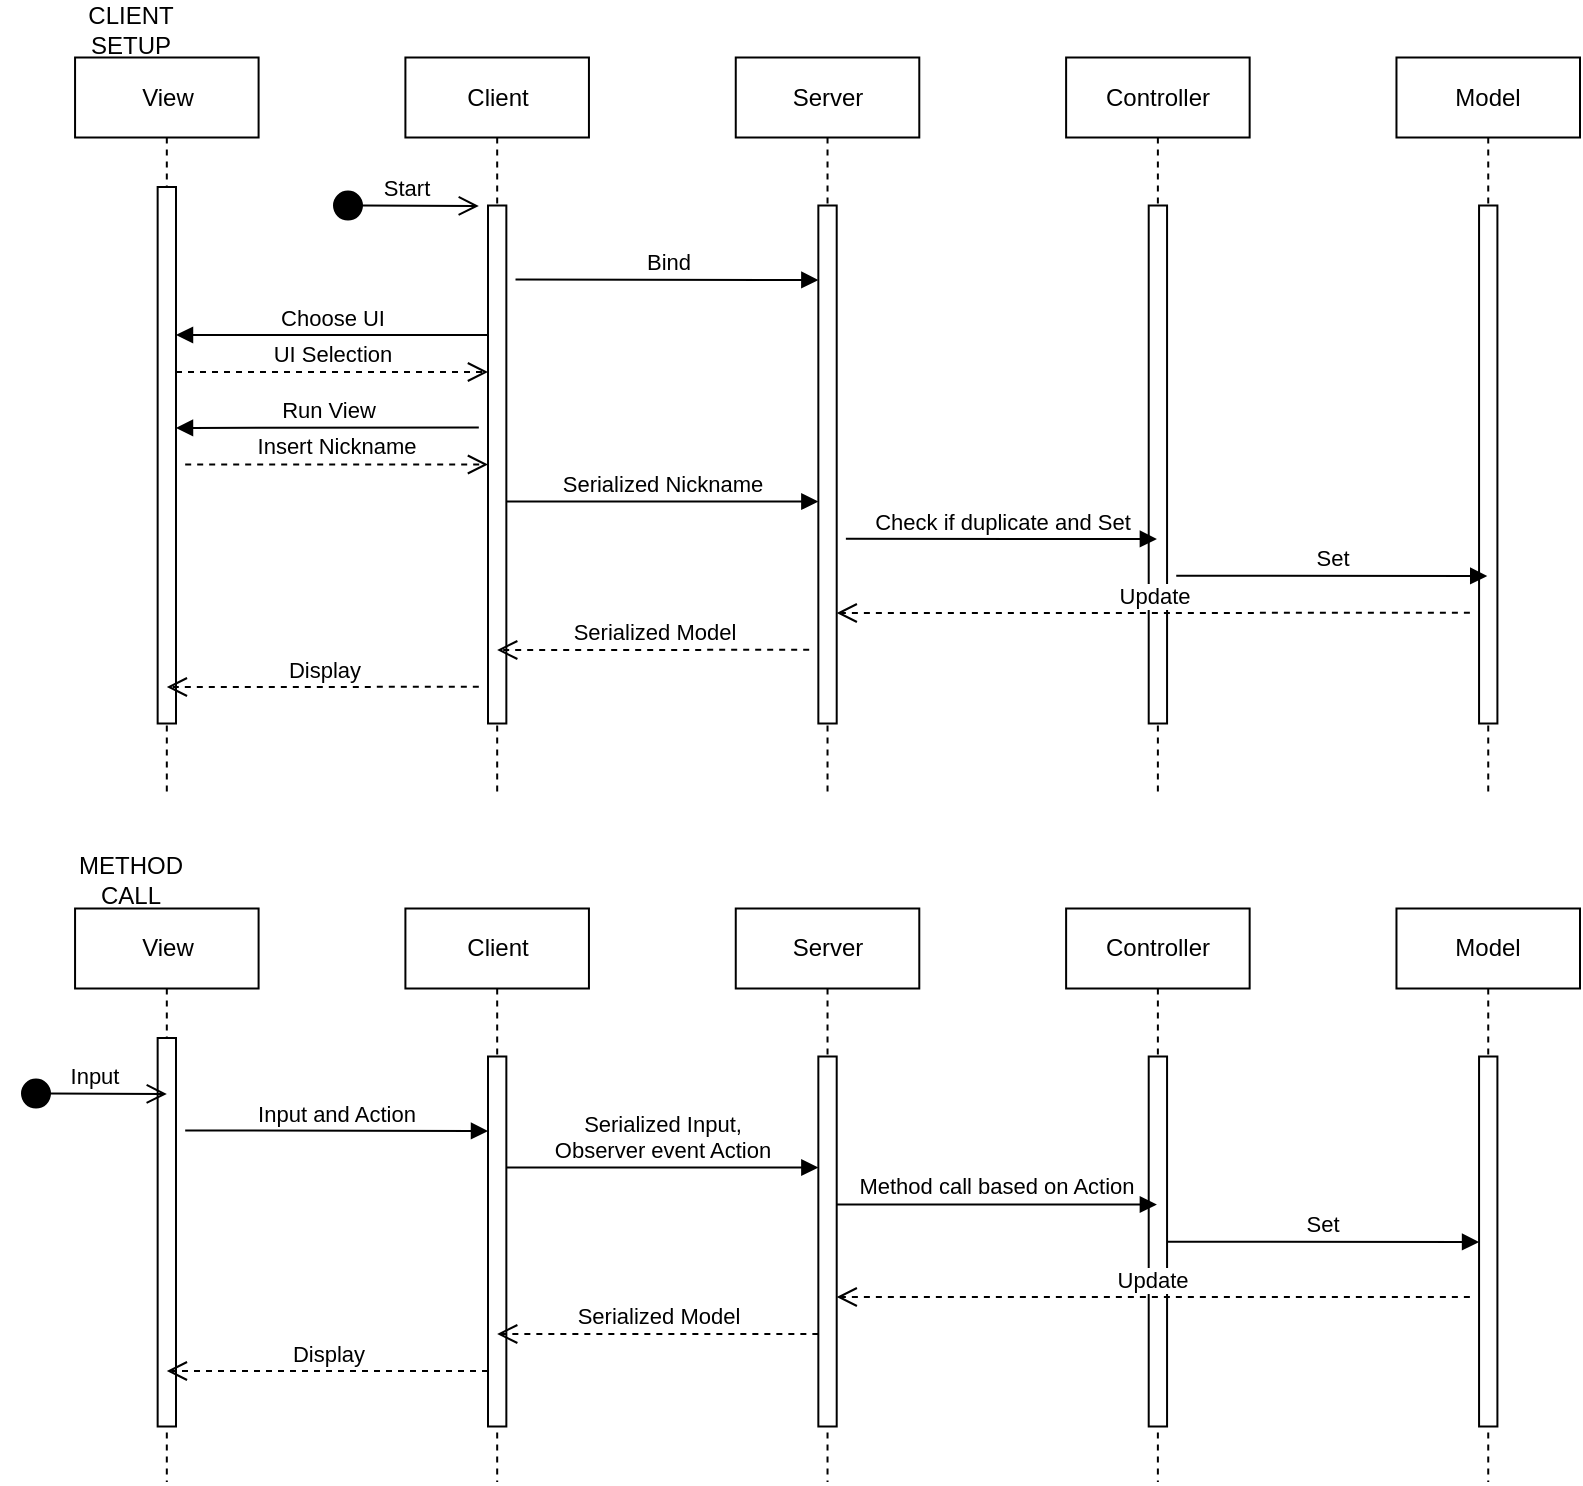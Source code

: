 <mxfile version="21.2.4" type="github">
  <diagram name="Page-1" id="2YBvvXClWsGukQMizWep">
    <mxGraphModel dx="1836" dy="1071" grid="1" gridSize="10" guides="1" tooltips="1" connect="1" arrows="1" fold="1" page="1" pageScale="1" pageWidth="850" pageHeight="1100" math="0" shadow="0">
      <root>
        <mxCell id="0" />
        <mxCell id="1" parent="0" />
        <mxCell id="aM9ryv3xv72pqoxQDRHE-1" value="View" style="shape=umlLifeline;perimeter=lifelinePerimeter;whiteSpace=wrap;html=1;container=0;dropTarget=0;collapsible=0;recursiveResize=0;outlineConnect=0;portConstraint=eastwest;newEdgeStyle={&quot;edgeStyle&quot;:&quot;elbowEdgeStyle&quot;,&quot;elbow&quot;:&quot;vertical&quot;,&quot;curved&quot;:0,&quot;rounded&quot;:0};" parent="1" vertex="1">
          <mxGeometry x="62.529" y="67.75" width="91.765" height="370" as="geometry" />
        </mxCell>
        <mxCell id="aM9ryv3xv72pqoxQDRHE-2" value="" style="html=1;points=[];perimeter=orthogonalPerimeter;outlineConnect=0;targetShapes=umlLifeline;portConstraint=eastwest;newEdgeStyle={&quot;edgeStyle&quot;:&quot;elbowEdgeStyle&quot;,&quot;elbow&quot;:&quot;vertical&quot;,&quot;curved&quot;:0,&quot;rounded&quot;:0};" parent="aM9ryv3xv72pqoxQDRHE-1" vertex="1">
          <mxGeometry x="41.294" y="64.75" width="9.176" height="268.25" as="geometry" />
        </mxCell>
        <mxCell id="aM9ryv3xv72pqoxQDRHE-5" value="Client" style="shape=umlLifeline;perimeter=lifelinePerimeter;whiteSpace=wrap;html=1;container=0;dropTarget=0;collapsible=0;recursiveResize=0;outlineConnect=0;portConstraint=eastwest;newEdgeStyle={&quot;edgeStyle&quot;:&quot;elbowEdgeStyle&quot;,&quot;elbow&quot;:&quot;vertical&quot;,&quot;curved&quot;:0,&quot;rounded&quot;:0};" parent="1" vertex="1">
          <mxGeometry x="227.706" y="67.75" width="91.765" height="370" as="geometry" />
        </mxCell>
        <mxCell id="aM9ryv3xv72pqoxQDRHE-6" value="" style="html=1;points=[];perimeter=orthogonalPerimeter;outlineConnect=0;targetShapes=umlLifeline;portConstraint=eastwest;newEdgeStyle={&quot;edgeStyle&quot;:&quot;elbowEdgeStyle&quot;,&quot;elbow&quot;:&quot;vertical&quot;,&quot;curved&quot;:0,&quot;rounded&quot;:0};" parent="aM9ryv3xv72pqoxQDRHE-5" vertex="1">
          <mxGeometry x="41.294" y="74" width="9.176" height="259" as="geometry" />
        </mxCell>
        <mxCell id="qiXg6dYHPeRvOYaZKn-E-1" value="Server" style="shape=umlLifeline;perimeter=lifelinePerimeter;whiteSpace=wrap;html=1;container=0;dropTarget=0;collapsible=0;recursiveResize=0;outlineConnect=0;portConstraint=eastwest;newEdgeStyle={&quot;edgeStyle&quot;:&quot;elbowEdgeStyle&quot;,&quot;elbow&quot;:&quot;vertical&quot;,&quot;curved&quot;:0,&quot;rounded&quot;:0};" vertex="1" parent="1">
          <mxGeometry x="392.882" y="67.75" width="91.765" height="370" as="geometry" />
        </mxCell>
        <mxCell id="qiXg6dYHPeRvOYaZKn-E-2" value="" style="html=1;points=[];perimeter=orthogonalPerimeter;outlineConnect=0;targetShapes=umlLifeline;portConstraint=eastwest;newEdgeStyle={&quot;edgeStyle&quot;:&quot;elbowEdgeStyle&quot;,&quot;elbow&quot;:&quot;vertical&quot;,&quot;curved&quot;:0,&quot;rounded&quot;:0};" vertex="1" parent="qiXg6dYHPeRvOYaZKn-E-1">
          <mxGeometry x="41.294" y="74" width="9.176" height="259" as="geometry" />
        </mxCell>
        <mxCell id="qiXg6dYHPeRvOYaZKn-E-3" value="Controller" style="shape=umlLifeline;perimeter=lifelinePerimeter;whiteSpace=wrap;html=1;container=0;dropTarget=0;collapsible=0;recursiveResize=0;outlineConnect=0;portConstraint=eastwest;newEdgeStyle={&quot;edgeStyle&quot;:&quot;elbowEdgeStyle&quot;,&quot;elbow&quot;:&quot;vertical&quot;,&quot;curved&quot;:0,&quot;rounded&quot;:0};" vertex="1" parent="1">
          <mxGeometry x="558.059" y="67.75" width="91.765" height="370" as="geometry" />
        </mxCell>
        <mxCell id="qiXg6dYHPeRvOYaZKn-E-4" value="" style="html=1;points=[];perimeter=orthogonalPerimeter;outlineConnect=0;targetShapes=umlLifeline;portConstraint=eastwest;newEdgeStyle={&quot;edgeStyle&quot;:&quot;elbowEdgeStyle&quot;,&quot;elbow&quot;:&quot;vertical&quot;,&quot;curved&quot;:0,&quot;rounded&quot;:0};" vertex="1" parent="qiXg6dYHPeRvOYaZKn-E-3">
          <mxGeometry x="41.294" y="74" width="9.176" height="259" as="geometry" />
        </mxCell>
        <mxCell id="qiXg6dYHPeRvOYaZKn-E-5" value="Model" style="shape=umlLifeline;perimeter=lifelinePerimeter;whiteSpace=wrap;html=1;container=0;dropTarget=0;collapsible=0;recursiveResize=0;outlineConnect=0;portConstraint=eastwest;newEdgeStyle={&quot;edgeStyle&quot;:&quot;elbowEdgeStyle&quot;,&quot;elbow&quot;:&quot;vertical&quot;,&quot;curved&quot;:0,&quot;rounded&quot;:0};" vertex="1" parent="1">
          <mxGeometry x="723.235" y="67.75" width="91.765" height="370" as="geometry" />
        </mxCell>
        <mxCell id="qiXg6dYHPeRvOYaZKn-E-6" value="" style="html=1;points=[];perimeter=orthogonalPerimeter;outlineConnect=0;targetShapes=umlLifeline;portConstraint=eastwest;newEdgeStyle={&quot;edgeStyle&quot;:&quot;elbowEdgeStyle&quot;,&quot;elbow&quot;:&quot;vertical&quot;,&quot;curved&quot;:0,&quot;rounded&quot;:0};" vertex="1" parent="qiXg6dYHPeRvOYaZKn-E-5">
          <mxGeometry x="41.294" y="74" width="9.176" height="259" as="geometry" />
        </mxCell>
        <mxCell id="qiXg6dYHPeRvOYaZKn-E-7" value="Start" style="html=1;verticalAlign=bottom;startArrow=circle;startFill=1;endArrow=open;startSize=6;endSize=8;edgeStyle=elbowEdgeStyle;elbow=vertical;curved=0;rounded=0;" edge="1" parent="1">
          <mxGeometry width="80" relative="1" as="geometry">
            <mxPoint x="191" y="141.75" as="sourcePoint" />
            <mxPoint x="264.412" y="141.75" as="targetPoint" />
          </mxGeometry>
        </mxCell>
        <mxCell id="qiXg6dYHPeRvOYaZKn-E-8" value="Choose UI" style="html=1;verticalAlign=bottom;endArrow=block;edgeStyle=elbowEdgeStyle;elbow=vertical;curved=0;rounded=0;" edge="1" parent="1" source="aM9ryv3xv72pqoxQDRHE-6" target="aM9ryv3xv72pqoxQDRHE-2">
          <mxGeometry width="80" relative="1" as="geometry">
            <mxPoint x="264.412" y="178.75" as="sourcePoint" />
            <mxPoint x="172.647" y="178.75" as="targetPoint" />
            <Array as="points">
              <mxPoint x="246.059" y="206.5" />
              <mxPoint x="181.824" y="178.75" />
            </Array>
          </mxGeometry>
        </mxCell>
        <mxCell id="qiXg6dYHPeRvOYaZKn-E-9" value="UI Selection" style="html=1;verticalAlign=bottom;endArrow=open;dashed=1;endSize=8;edgeStyle=elbowEdgeStyle;elbow=vertical;curved=0;rounded=0;" edge="1" parent="1" source="aM9ryv3xv72pqoxQDRHE-2" target="aM9ryv3xv72pqoxQDRHE-6">
          <mxGeometry relative="1" as="geometry">
            <mxPoint x="117.588" y="206.5" as="sourcePoint" />
            <mxPoint x="264.412" y="206.5" as="targetPoint" />
            <Array as="points">
              <mxPoint x="209.353" y="225" />
              <mxPoint x="236.882" y="206.5" />
            </Array>
          </mxGeometry>
        </mxCell>
        <mxCell id="qiXg6dYHPeRvOYaZKn-E-10" value="Bind" style="html=1;verticalAlign=bottom;endArrow=block;edgeStyle=elbowEdgeStyle;elbow=vertical;curved=0;rounded=0;" edge="1" parent="1" target="qiXg6dYHPeRvOYaZKn-E-2">
          <mxGeometry width="80" relative="1" as="geometry">
            <mxPoint x="282.765" y="178.778" as="sourcePoint" />
            <mxPoint x="429.588" y="178.75" as="targetPoint" />
            <Array as="points" />
          </mxGeometry>
        </mxCell>
        <mxCell id="qiXg6dYHPeRvOYaZKn-E-11" value="Run View" style="html=1;verticalAlign=bottom;endArrow=block;edgeStyle=elbowEdgeStyle;elbow=vertical;curved=0;rounded=0;" edge="1" parent="1" target="aM9ryv3xv72pqoxQDRHE-2">
          <mxGeometry width="80" relative="1" as="geometry">
            <mxPoint x="264.412" y="252.75" as="sourcePoint" />
            <mxPoint x="117.588" y="252.75" as="targetPoint" />
            <Array as="points" />
          </mxGeometry>
        </mxCell>
        <mxCell id="qiXg6dYHPeRvOYaZKn-E-12" value="Insert Nickname" style="html=1;verticalAlign=bottom;endArrow=open;dashed=1;endSize=8;edgeStyle=elbowEdgeStyle;elbow=vertical;curved=0;rounded=0;" edge="1" parent="1" target="aM9ryv3xv72pqoxQDRHE-6">
          <mxGeometry relative="1" as="geometry">
            <mxPoint x="117.588" y="271.25" as="sourcePoint" />
            <mxPoint x="264.412" y="271.25" as="targetPoint" />
            <Array as="points">
              <mxPoint x="246.059" y="271.25" />
            </Array>
          </mxGeometry>
        </mxCell>
        <mxCell id="qiXg6dYHPeRvOYaZKn-E-13" value="Serialized Nickname" style="html=1;verticalAlign=bottom;endArrow=block;edgeStyle=elbowEdgeStyle;elbow=vertical;curved=0;rounded=0;" edge="1" parent="1" source="aM9ryv3xv72pqoxQDRHE-6" target="qiXg6dYHPeRvOYaZKn-E-2">
          <mxGeometry width="80" relative="1" as="geometry">
            <mxPoint x="282.765" y="289.907" as="sourcePoint" />
            <mxPoint x="429.588" y="289.75" as="targetPoint" />
            <Array as="points">
              <mxPoint x="392.882" y="289.75" />
            </Array>
          </mxGeometry>
        </mxCell>
        <mxCell id="qiXg6dYHPeRvOYaZKn-E-14" value="Check if duplicate and Set" style="html=1;verticalAlign=bottom;endArrow=block;edgeStyle=elbowEdgeStyle;elbow=vertical;curved=0;rounded=0;" edge="1" parent="1" target="qiXg6dYHPeRvOYaZKn-E-3">
          <mxGeometry width="80" relative="1" as="geometry">
            <mxPoint x="447.941" y="308.407" as="sourcePoint" />
            <mxPoint x="521.353" y="308.407" as="targetPoint" />
          </mxGeometry>
        </mxCell>
        <mxCell id="qiXg6dYHPeRvOYaZKn-E-15" value="Set" style="html=1;verticalAlign=bottom;endArrow=block;edgeStyle=elbowEdgeStyle;elbow=vertical;curved=0;rounded=0;" edge="1" parent="1" target="qiXg6dYHPeRvOYaZKn-E-5">
          <mxGeometry width="80" relative="1" as="geometry">
            <mxPoint x="613.118" y="326.907" as="sourcePoint" />
            <mxPoint x="686.529" y="326.907" as="targetPoint" />
          </mxGeometry>
        </mxCell>
        <mxCell id="qiXg6dYHPeRvOYaZKn-E-16" value="Update" style="html=1;verticalAlign=bottom;endArrow=open;dashed=1;endSize=8;edgeStyle=elbowEdgeStyle;elbow=vertical;curved=0;rounded=0;" edge="1" parent="1" target="qiXg6dYHPeRvOYaZKn-E-2">
          <mxGeometry relative="1" as="geometry">
            <mxPoint x="759.941" y="345.407" as="sourcePoint" />
            <mxPoint x="686.529" y="345.407" as="targetPoint" />
          </mxGeometry>
        </mxCell>
        <mxCell id="qiXg6dYHPeRvOYaZKn-E-17" value="Serialized Model" style="html=1;verticalAlign=bottom;endArrow=open;dashed=1;endSize=8;edgeStyle=elbowEdgeStyle;elbow=vertical;curved=0;rounded=0;" edge="1" parent="1" target="aM9ryv3xv72pqoxQDRHE-5">
          <mxGeometry relative="1" as="geometry">
            <mxPoint x="429.588" y="363.907" as="sourcePoint" />
            <mxPoint x="356.176" y="363.907" as="targetPoint" />
          </mxGeometry>
        </mxCell>
        <mxCell id="qiXg6dYHPeRvOYaZKn-E-18" value="Display" style="html=1;verticalAlign=bottom;endArrow=open;dashed=1;endSize=8;edgeStyle=elbowEdgeStyle;elbow=vertical;curved=0;rounded=0;" edge="1" parent="1" target="aM9ryv3xv72pqoxQDRHE-1">
          <mxGeometry relative="1" as="geometry">
            <mxPoint x="264.412" y="382.407" as="sourcePoint" />
            <mxPoint x="191" y="382.407" as="targetPoint" />
          </mxGeometry>
        </mxCell>
        <mxCell id="qiXg6dYHPeRvOYaZKn-E-19" value="CLIENT SETUP" style="text;html=1;strokeColor=none;fillColor=none;align=center;verticalAlign=middle;whiteSpace=wrap;rounded=0;" vertex="1" parent="1">
          <mxGeometry x="62.529" y="40" width="55.059" height="27.75" as="geometry" />
        </mxCell>
        <mxCell id="qiXg6dYHPeRvOYaZKn-E-20" value="View" style="shape=umlLifeline;perimeter=lifelinePerimeter;whiteSpace=wrap;html=1;container=0;dropTarget=0;collapsible=0;recursiveResize=0;outlineConnect=0;portConstraint=eastwest;newEdgeStyle={&quot;edgeStyle&quot;:&quot;elbowEdgeStyle&quot;,&quot;elbow&quot;:&quot;vertical&quot;,&quot;curved&quot;:0,&quot;rounded&quot;:0};" vertex="1" parent="1">
          <mxGeometry x="62.529" y="493.25" width="91.765" height="286.75" as="geometry" />
        </mxCell>
        <mxCell id="qiXg6dYHPeRvOYaZKn-E-21" value="" style="html=1;points=[];perimeter=orthogonalPerimeter;outlineConnect=0;targetShapes=umlLifeline;portConstraint=eastwest;newEdgeStyle={&quot;edgeStyle&quot;:&quot;elbowEdgeStyle&quot;,&quot;elbow&quot;:&quot;vertical&quot;,&quot;curved&quot;:0,&quot;rounded&quot;:0};" vertex="1" parent="qiXg6dYHPeRvOYaZKn-E-20">
          <mxGeometry x="41.294" y="64.75" width="9.176" height="194.25" as="geometry" />
        </mxCell>
        <mxCell id="qiXg6dYHPeRvOYaZKn-E-22" value="Client" style="shape=umlLifeline;perimeter=lifelinePerimeter;whiteSpace=wrap;html=1;container=0;dropTarget=0;collapsible=0;recursiveResize=0;outlineConnect=0;portConstraint=eastwest;newEdgeStyle={&quot;edgeStyle&quot;:&quot;elbowEdgeStyle&quot;,&quot;elbow&quot;:&quot;vertical&quot;,&quot;curved&quot;:0,&quot;rounded&quot;:0};" vertex="1" parent="1">
          <mxGeometry x="227.706" y="493.25" width="91.765" height="286.75" as="geometry" />
        </mxCell>
        <mxCell id="qiXg6dYHPeRvOYaZKn-E-23" value="" style="html=1;points=[];perimeter=orthogonalPerimeter;outlineConnect=0;targetShapes=umlLifeline;portConstraint=eastwest;newEdgeStyle={&quot;edgeStyle&quot;:&quot;elbowEdgeStyle&quot;,&quot;elbow&quot;:&quot;vertical&quot;,&quot;curved&quot;:0,&quot;rounded&quot;:0};" vertex="1" parent="qiXg6dYHPeRvOYaZKn-E-22">
          <mxGeometry x="41.294" y="74" width="9.176" height="185" as="geometry" />
        </mxCell>
        <mxCell id="qiXg6dYHPeRvOYaZKn-E-24" value="Server" style="shape=umlLifeline;perimeter=lifelinePerimeter;whiteSpace=wrap;html=1;container=0;dropTarget=0;collapsible=0;recursiveResize=0;outlineConnect=0;portConstraint=eastwest;newEdgeStyle={&quot;edgeStyle&quot;:&quot;elbowEdgeStyle&quot;,&quot;elbow&quot;:&quot;vertical&quot;,&quot;curved&quot;:0,&quot;rounded&quot;:0};" vertex="1" parent="1">
          <mxGeometry x="392.882" y="493.25" width="91.765" height="286.75" as="geometry" />
        </mxCell>
        <mxCell id="qiXg6dYHPeRvOYaZKn-E-25" value="" style="html=1;points=[];perimeter=orthogonalPerimeter;outlineConnect=0;targetShapes=umlLifeline;portConstraint=eastwest;newEdgeStyle={&quot;edgeStyle&quot;:&quot;elbowEdgeStyle&quot;,&quot;elbow&quot;:&quot;vertical&quot;,&quot;curved&quot;:0,&quot;rounded&quot;:0};" vertex="1" parent="qiXg6dYHPeRvOYaZKn-E-24">
          <mxGeometry x="41.294" y="74" width="9.176" height="185" as="geometry" />
        </mxCell>
        <mxCell id="qiXg6dYHPeRvOYaZKn-E-26" value="Controller" style="shape=umlLifeline;perimeter=lifelinePerimeter;whiteSpace=wrap;html=1;container=0;dropTarget=0;collapsible=0;recursiveResize=0;outlineConnect=0;portConstraint=eastwest;newEdgeStyle={&quot;edgeStyle&quot;:&quot;elbowEdgeStyle&quot;,&quot;elbow&quot;:&quot;vertical&quot;,&quot;curved&quot;:0,&quot;rounded&quot;:0};" vertex="1" parent="1">
          <mxGeometry x="558.059" y="493.25" width="91.765" height="286.75" as="geometry" />
        </mxCell>
        <mxCell id="qiXg6dYHPeRvOYaZKn-E-27" value="" style="html=1;points=[];perimeter=orthogonalPerimeter;outlineConnect=0;targetShapes=umlLifeline;portConstraint=eastwest;newEdgeStyle={&quot;edgeStyle&quot;:&quot;elbowEdgeStyle&quot;,&quot;elbow&quot;:&quot;vertical&quot;,&quot;curved&quot;:0,&quot;rounded&quot;:0};" vertex="1" parent="qiXg6dYHPeRvOYaZKn-E-26">
          <mxGeometry x="41.294" y="74" width="9.176" height="185" as="geometry" />
        </mxCell>
        <mxCell id="qiXg6dYHPeRvOYaZKn-E-29" value="Input" style="html=1;verticalAlign=bottom;startArrow=circle;startFill=1;endArrow=open;startSize=6;endSize=8;edgeStyle=elbowEdgeStyle;elbow=vertical;curved=0;rounded=0;" edge="1" parent="1">
          <mxGeometry width="80" relative="1" as="geometry">
            <mxPoint x="35" y="585.75" as="sourcePoint" />
            <mxPoint x="108.412" y="585.75" as="targetPoint" />
          </mxGeometry>
        </mxCell>
        <mxCell id="qiXg6dYHPeRvOYaZKn-E-35" value="Serialized Input, &lt;br&gt;Observer event Action" style="html=1;verticalAlign=bottom;endArrow=block;edgeStyle=elbowEdgeStyle;elbow=vertical;curved=0;rounded=0;" edge="1" parent="1" source="qiXg6dYHPeRvOYaZKn-E-23" target="qiXg6dYHPeRvOYaZKn-E-25">
          <mxGeometry width="80" relative="1" as="geometry">
            <mxPoint x="282.765" y="715.407" as="sourcePoint" />
            <mxPoint x="429.588" y="715.25" as="targetPoint" />
            <Array as="points">
              <mxPoint x="411.235" y="622.75" />
              <mxPoint x="392.882" y="715.25" />
            </Array>
          </mxGeometry>
        </mxCell>
        <mxCell id="qiXg6dYHPeRvOYaZKn-E-36" value="Method call based on Action" style="html=1;verticalAlign=bottom;endArrow=block;edgeStyle=elbowEdgeStyle;elbow=vertical;curved=0;rounded=0;" edge="1" parent="1" target="qiXg6dYHPeRvOYaZKn-E-26" source="qiXg6dYHPeRvOYaZKn-E-25">
          <mxGeometry width="80" relative="1" as="geometry">
            <mxPoint x="447.941" y="733.907" as="sourcePoint" />
            <mxPoint x="521.353" y="733.907" as="targetPoint" />
            <Array as="points">
              <mxPoint x="539.706" y="641.25" />
            </Array>
          </mxGeometry>
        </mxCell>
        <mxCell id="qiXg6dYHPeRvOYaZKn-E-37" value="Set" style="html=1;verticalAlign=bottom;endArrow=block;edgeStyle=elbowEdgeStyle;elbow=vertical;curved=0;rounded=0;" edge="1" parent="1">
          <mxGeometry width="80" relative="1" as="geometry">
            <mxPoint x="608.529" y="659.907" as="sourcePoint" />
            <mxPoint x="764.529" y="659.75" as="targetPoint" />
          </mxGeometry>
        </mxCell>
        <mxCell id="qiXg6dYHPeRvOYaZKn-E-38" value="Update" style="html=1;verticalAlign=bottom;endArrow=open;dashed=1;endSize=8;edgeStyle=elbowEdgeStyle;elbow=vertical;curved=0;rounded=0;" edge="1" parent="1" target="qiXg6dYHPeRvOYaZKn-E-25">
          <mxGeometry relative="1" as="geometry">
            <mxPoint x="759.941" y="687.5" as="sourcePoint" />
            <mxPoint x="686.529" y="770.907" as="targetPoint" />
            <Array as="points">
              <mxPoint x="695.706" y="687.5" />
            </Array>
          </mxGeometry>
        </mxCell>
        <mxCell id="qiXg6dYHPeRvOYaZKn-E-39" value="Serialized Model" style="html=1;verticalAlign=bottom;endArrow=open;dashed=1;endSize=8;edgeStyle=elbowEdgeStyle;elbow=vertical;curved=0;rounded=0;" edge="1" parent="1" target="qiXg6dYHPeRvOYaZKn-E-22" source="qiXg6dYHPeRvOYaZKn-E-25">
          <mxGeometry relative="1" as="geometry">
            <mxPoint x="429.588" y="789.407" as="sourcePoint" />
            <mxPoint x="356.176" y="789.407" as="targetPoint" />
            <Array as="points">
              <mxPoint x="374.529" y="706" />
            </Array>
          </mxGeometry>
        </mxCell>
        <mxCell id="qiXg6dYHPeRvOYaZKn-E-40" value="Display" style="html=1;verticalAlign=bottom;endArrow=open;dashed=1;endSize=8;edgeStyle=elbowEdgeStyle;elbow=vertical;curved=0;rounded=0;" edge="1" parent="1" target="qiXg6dYHPeRvOYaZKn-E-20" source="qiXg6dYHPeRvOYaZKn-E-23">
          <mxGeometry relative="1" as="geometry">
            <mxPoint x="264.412" y="807.907" as="sourcePoint" />
            <mxPoint x="191" y="807.907" as="targetPoint" />
            <Array as="points">
              <mxPoint x="236.882" y="724.5" />
            </Array>
          </mxGeometry>
        </mxCell>
        <mxCell id="qiXg6dYHPeRvOYaZKn-E-41" value="METHOD CALL" style="text;html=1;strokeColor=none;fillColor=none;align=center;verticalAlign=middle;whiteSpace=wrap;rounded=0;" vertex="1" parent="1">
          <mxGeometry x="62.529" y="465.5" width="55.059" height="27.75" as="geometry" />
        </mxCell>
        <mxCell id="qiXg6dYHPeRvOYaZKn-E-42" value="Input and Action" style="html=1;verticalAlign=bottom;endArrow=block;edgeStyle=elbowEdgeStyle;elbow=vertical;curved=0;rounded=0;" edge="1" parent="1" target="qiXg6dYHPeRvOYaZKn-E-23">
          <mxGeometry width="80" relative="1" as="geometry">
            <mxPoint x="117.588" y="604.25" as="sourcePoint" />
            <mxPoint x="264.412" y="604.25" as="targetPoint" />
          </mxGeometry>
        </mxCell>
        <mxCell id="qiXg6dYHPeRvOYaZKn-E-43" value="Model" style="shape=umlLifeline;perimeter=lifelinePerimeter;whiteSpace=wrap;html=1;container=0;dropTarget=0;collapsible=0;recursiveResize=0;outlineConnect=0;portConstraint=eastwest;newEdgeStyle={&quot;edgeStyle&quot;:&quot;elbowEdgeStyle&quot;,&quot;elbow&quot;:&quot;vertical&quot;,&quot;curved&quot;:0,&quot;rounded&quot;:0};" vertex="1" parent="1">
          <mxGeometry x="723.235" y="493.25" width="91.765" height="286.75" as="geometry" />
        </mxCell>
        <mxCell id="qiXg6dYHPeRvOYaZKn-E-44" value="" style="html=1;points=[];perimeter=orthogonalPerimeter;outlineConnect=0;targetShapes=umlLifeline;portConstraint=eastwest;newEdgeStyle={&quot;edgeStyle&quot;:&quot;elbowEdgeStyle&quot;,&quot;elbow&quot;:&quot;vertical&quot;,&quot;curved&quot;:0,&quot;rounded&quot;:0};" vertex="1" parent="qiXg6dYHPeRvOYaZKn-E-43">
          <mxGeometry x="41.294" y="74" width="9.176" height="185" as="geometry" />
        </mxCell>
      </root>
    </mxGraphModel>
  </diagram>
</mxfile>
